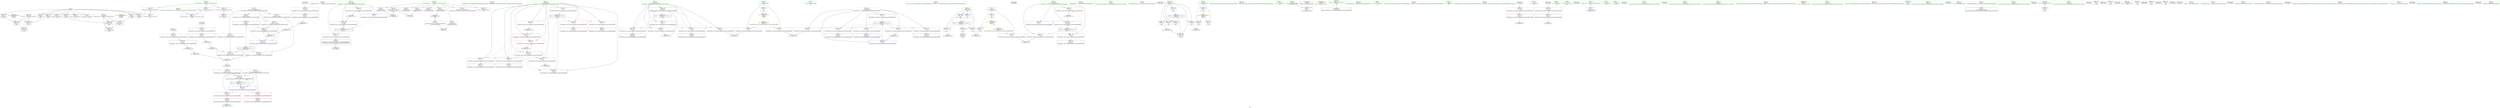 digraph "SVFG" {
	label="SVFG";

	Node0x55a235428330 [shape=record,color=grey,label="{NodeID: 0\nNullPtr}"];
	Node0x55a235428330 -> Node0x55a235444730[style=solid];
	Node0x55a235428330 -> Node0x55a235444830[style=solid];
	Node0x55a235428330 -> Node0x55a235444900[style=solid];
	Node0x55a235428330 -> Node0x55a2354449d0[style=solid];
	Node0x55a235428330 -> Node0x55a235444aa0[style=solid];
	Node0x55a235428330 -> Node0x55a235444b70[style=solid];
	Node0x55a235428330 -> Node0x55a235444c40[style=solid];
	Node0x55a235428330 -> Node0x55a235444d10[style=solid];
	Node0x55a235428330 -> Node0x55a235444de0[style=solid];
	Node0x55a235428330 -> Node0x55a23544adb0[style=solid];
	Node0x55a235443760 [shape=record,color=purple,label="{NodeID: 111\n134\<--101\narrayidx\<--masks\n_Z5solveNSt7__cxx1112basic_stringIcSt11char_traitsIcESaIcEEE\n}"];
	Node0x55a235443760 -> Node0x55a23544b120[style=solid];
	Node0x55a2354418e0 [shape=record,color=green,label="{NodeID: 28\n58\<--59\n__cxx_global_var_init.1\<--__cxx_global_var_init.1_field_insensitive\n}"];
	Node0x55a23544c800 [shape=record,color=black,label="{NodeID: 388\n333 = PHI(99, )\n}"];
	Node0x55a235455af0 [shape=record,color=grey,label="{NodeID: 305\n70 = cmp(64, 69, )\n}"];
	Node0x55a2354497a0 [shape=record,color=red,label="{NodeID: 139\n234\<--111\n\<--good\n_Z5solveNSt7__cxx1112basic_stringIcSt11char_traitsIcESaIcEEE\n}"];
	Node0x55a2354497a0 -> Node0x55a235445e50[style=solid];
	Node0x55a235444230 [shape=record,color=green,label="{NodeID: 56\n318\<--319\n_ZSt4endlIcSt11char_traitsIcEERSt13basic_ostreamIT_T0_ES6_\<--_ZSt4endlIcSt11char_traitsIcEERSt13basic_ostreamIT_T0_ES6__field_insensitive\n}"];
	Node0x55a23544af80 [shape=record,color=blue,label="{NodeID: 167\n103\<--9\nj\<--\n_Z5solveNSt7__cxx1112basic_stringIcSt11char_traitsIcESaIcEEE\n}"];
	Node0x55a23544af80 -> Node0x55a235460a10[style=dashed];
	Node0x55a235445a40 [shape=record,color=black,label="{NodeID: 84\n210\<--209\nidxprom30\<--\n_Z5solveNSt7__cxx1112basic_stringIcSt11char_traitsIcESaIcEEE\n}"];
	Node0x55a235434b00 [shape=record,color=green,label="{NodeID: 1\n7\<--1\n__dso_handle\<--dummyObj\nGlob }"];
	Node0x55a235443830 [shape=record,color=purple,label="{NodeID: 112\n159\<--101\narrayidx11\<--masks\n_Z5solveNSt7__cxx1112basic_stringIcSt11char_traitsIcESaIcEEE\n}"];
	Node0x55a235443830 -> Node0x55a235449e20[style=solid];
	Node0x55a235443830 -> Node0x55a23544b2c0[style=solid];
	Node0x55a2354419e0 [shape=record,color=green,label="{NodeID: 29\n66\<--67\n_ZNSt7__cxx1112basic_stringIcSt11char_traitsIcESaIcEEC1Ev\<--_ZNSt7__cxx1112basic_stringIcSt11char_traitsIcESaIcEEC1Ev_field_insensitive\n}"];
	Node0x55a23544c990 [shape=record,color=black,label="{NodeID: 389\n334 = PHI()\n}"];
	Node0x55a235455c70 [shape=record,color=grey,label="{NodeID: 306\n193 = cmp(191, 192, )\n}"];
	Node0x55a235449870 [shape=record,color=red,label="{NodeID: 140\n199\<--113\n\<--j26\n_Z5solveNSt7__cxx1112basic_stringIcSt11char_traitsIcESaIcEEE\n}"];
	Node0x55a235449870 -> Node0x55a235455670[style=solid];
	Node0x55a235444330 [shape=record,color=green,label="{NodeID: 57\n320\<--321\n_ZNSolsEPFRSoS_E\<--_ZNSolsEPFRSoS_E_field_insensitive\n}"];
	Node0x55a23544b050 [shape=record,color=blue,label="{NodeID: 168\n105\<--9\ni\<--\n_Z5solveNSt7__cxx1112basic_stringIcSt11char_traitsIcESaIcEEE\n}"];
	Node0x55a23544b050 -> Node0x55a235460f10[style=dashed];
	Node0x55a235445b10 [shape=record,color=black,label="{NodeID: 85\n214\<--213\nidxprom32\<--\n_Z5solveNSt7__cxx1112basic_stringIcSt11char_traitsIcESaIcEEE\n}"];
	Node0x55a235435bb0 [shape=record,color=green,label="{NodeID: 2\n9\<--1\n\<--dummyObj\nCan only get source location for instruction, argument, global var or function.}"];
	Node0x55a235443900 [shape=record,color=purple,label="{NodeID: 113\n177\<--101\narrayidx19\<--masks\n_Z5solveNSt7__cxx1112basic_stringIcSt11char_traitsIcESaIcEEE\n}"];
	Node0x55a235443900 -> Node0x55a23544b460[style=solid];
	Node0x55a235441ae0 [shape=record,color=green,label="{NodeID: 30\n73\<--74\n__cxx_global_array_dtor\<--__cxx_global_array_dtor_field_insensitive\n}"];
	Node0x55a23544ca60 [shape=record,color=black,label="{NodeID: 390\n335 = PHI()\n}"];
	Node0x55a235455df0 [shape=record,color=grey,label="{NodeID: 307\n301 = cmp(299, 300, )\n}"];
	Node0x55a235449940 [shape=record,color=red,label="{NodeID: 141\n209\<--113\n\<--j26\n_Z5solveNSt7__cxx1112basic_stringIcSt11char_traitsIcESaIcEEE\n}"];
	Node0x55a235449940 -> Node0x55a235445a40[style=solid];
	Node0x55a235444430 [shape=record,color=green,label="{NodeID: 58\n331\<--332\n_ZNSt7__cxx1112basic_stringIcSt11char_traitsIcESaIcEEC1ERKS4_\<--_ZNSt7__cxx1112basic_stringIcSt11char_traitsIcESaIcEEC1ERKS4__field_insensitive\n}"];
	Node0x55a2354663b0 [shape=record,color=yellow,style=double,label="{NodeID: 335\n32V_1 = ENCHI(MR_32V_0)\npts\{266 \}\nFun[main]}"];
	Node0x55a2354663b0 -> Node0x55a23544c160[style=dashed];
	Node0x55a2354663b0 -> Node0x55a23544c300[style=dashed];
	Node0x55a23544b120 [shape=record,color=blue,label="{NodeID: 169\n134\<--9\narrayidx\<--\n_Z5solveNSt7__cxx1112basic_stringIcSt11char_traitsIcESaIcEEE\n}"];
	Node0x55a23544b120 -> Node0x55a235449e20[style=dashed];
	Node0x55a23544b120 -> Node0x55a23544b2c0[style=dashed];
	Node0x55a23544b120 -> Node0x55a235461410[style=dashed];
	Node0x55a235445be0 [shape=record,color=black,label="{NodeID: 86\n217\<--216\nconv34\<--\n_Z5solveNSt7__cxx1112basic_stringIcSt11char_traitsIcESaIcEEE\n}"];
	Node0x55a235434900 [shape=record,color=green,label="{NodeID: 3\n18\<--1\n_ZSt3cin\<--dummyObj\nGlob }"];
	Node0x55a235451900 [shape=record,color=black,label="{NodeID: 280\n86 = PHI(84, 87, )\n}"];
	Node0x55a235451900 -> Node0x55a235443690[style=solid];
	Node0x55a2354439d0 [shape=record,color=purple,label="{NodeID: 114\n211\<--101\narrayidx31\<--masks\n_Z5solveNSt7__cxx1112basic_stringIcSt11char_traitsIcESaIcEEE\n}"];
	Node0x55a2354439d0 -> Node0x55a235449fc0[style=solid];
	Node0x55a235441be0 [shape=record,color=green,label="{NodeID: 31\n80\<--81\n.addr\<--.addr_field_insensitive\n__cxx_global_array_dtor\n}"];
	Node0x55a235441be0 -> Node0x55a23544aeb0[style=solid];
	Node0x55a23544cb30 [shape=record,color=black,label="{NodeID: 391\n100 = PHI(269, )\n0th arg _Z5solveNSt7__cxx1112basic_stringIcSt11char_traitsIcESaIcEEE }"];
	Node0x55a235455f70 [shape=record,color=grey,label="{NodeID: 308\n226 = cmp(225, 9, )\n}"];
	Node0x55a235455f70 -> Node0x55a235445d80[style=solid];
	Node0x55a235449a10 [shape=record,color=red,label="{NodeID: 142\n216\<--113\n\<--j26\n_Z5solveNSt7__cxx1112basic_stringIcSt11char_traitsIcESaIcEEE\n}"];
	Node0x55a235449a10 -> Node0x55a235445be0[style=solid];
	Node0x55a235444530 [shape=record,color=green,label="{NodeID: 59\n383\<--384\n__gxx_personality_v0\<--__gxx_personality_v0_field_insensitive\n}"];
	Node0x55a235466490 [shape=record,color=yellow,style=double,label="{NodeID: 336\n34V_1 = ENCHI(MR_34V_0)\npts\{268 \}\nFun[main]}"];
	Node0x55a235466490 -> Node0x55a23544c230[style=dashed];
	Node0x55a235466490 -> Node0x55a235446400[style=dashed];
	Node0x55a23544b1f0 [shape=record,color=blue,label="{NodeID: 170\n103\<--137\nj\<--inc\n_Z5solveNSt7__cxx1112basic_stringIcSt11char_traitsIcESaIcEEE\n}"];
	Node0x55a23544b1f0 -> Node0x55a235448aa0[style=dashed];
	Node0x55a23544b1f0 -> Node0x55a235448b70[style=dashed];
	Node0x55a23544b1f0 -> Node0x55a235448c40[style=dashed];
	Node0x55a23544b1f0 -> Node0x55a235448de0[style=dashed];
	Node0x55a23544b1f0 -> Node0x55a23544b390[style=dashed];
	Node0x55a23544b1f0 -> Node0x55a23544b530[style=dashed];
	Node0x55a235445cb0 [shape=record,color=black,label="{NodeID: 87\n222\<--221\nconv36\<--\n_Z5solveNSt7__cxx1112basic_stringIcSt11char_traitsIcESaIcEEE\n}"];
	Node0x55a235445cb0 -> Node0x55a235454ef0[style=solid];
	Node0x55a235434990 [shape=record,color=green,label="{NodeID: 4\n19\<--1\n_ZSt4cerr\<--dummyObj\nGlob }"];
	Node0x55a235451ea0 [shape=record,color=black,label="{NodeID: 281\n63 = PHI(61, 64, )\n}"];
	Node0x55a235451ea0 -> Node0x55a2354435c0[style=solid];
	Node0x55a235448420 [shape=record,color=red,label="{NodeID: 115\n119\<--8\n\<--L\n_Z5solveNSt7__cxx1112basic_stringIcSt11char_traitsIcESaIcEEE\n}"];
	Node0x55a235448420 -> Node0x55a235455370[style=solid];
	Node0x55a235441cb0 [shape=record,color=green,label="{NodeID: 32\n89\<--90\n_ZNSt7__cxx1112basic_stringIcSt11char_traitsIcESaIcEED1Ev\<--_ZNSt7__cxx1112basic_stringIcSt11char_traitsIcESaIcEED1Ev_field_insensitive\n}"];
	Node0x55a2354560f0 [shape=record,color=grey,label="{NodeID: 309\n92 = cmp(87, 91, )\n}"];
	Node0x55a235449ae0 [shape=record,color=red,label="{NodeID: 143\n230\<--113\n\<--j26\n_Z5solveNSt7__cxx1112basic_stringIcSt11char_traitsIcESaIcEEE\n}"];
	Node0x55a235449ae0 -> Node0x55a2354478d0[style=solid];
	Node0x55a235444630 [shape=record,color=green,label="{NodeID: 60\n33\<--390\n_GLOBAL__sub_I_vexorian_0_0.cpp\<--_GLOBAL__sub_I_vexorian_0_0.cpp_field_insensitive\n}"];
	Node0x55a235444630 -> Node0x55a23544acb0[style=solid];
	Node0x55a235466570 [shape=record,color=yellow,style=double,label="{NodeID: 337\n4V_1 = ENCHI(MR_4V_0)\npts\{10 \}\nFun[_Z5solveNSt7__cxx1112basic_stringIcSt11char_traitsIcESaIcEEE]}"];
	Node0x55a235466570 -> Node0x55a235448420[style=dashed];
	Node0x55a235466570 -> Node0x55a2354484f0[style=dashed];
	Node0x55a23544b2c0 [shape=record,color=blue,label="{NodeID: 171\n159\<--161\narrayidx11\<--or\n_Z5solveNSt7__cxx1112basic_stringIcSt11char_traitsIcESaIcEEE\n}"];
	Node0x55a23544b2c0 -> Node0x55a235449e20[style=dashed];
	Node0x55a23544b2c0 -> Node0x55a23544b2c0[style=dashed];
	Node0x55a23544b2c0 -> Node0x55a235461410[style=dashed];
	Node0x55a235445d80 [shape=record,color=black,label="{NodeID: 88\n227\<--226\nfrombool\<--cmp39\n_Z5solveNSt7__cxx1112basic_stringIcSt11char_traitsIcESaIcEEE\n}"];
	Node0x55a235445d80 -> Node0x55a23544ba10[style=solid];
	Node0x55a235434780 [shape=record,color=green,label="{NodeID: 5\n20\<--1\n.str\<--dummyObj\nGlob }"];
	Node0x55a235452440 [shape=record,color=black,label="{NodeID: 282\n206 = PHI(207, 204, )\n}"];
	Node0x55a2354484f0 [shape=record,color=red,label="{NodeID: 116\n200\<--8\n\<--L\n_Z5solveNSt7__cxx1112basic_stringIcSt11char_traitsIcESaIcEEE\n}"];
	Node0x55a2354484f0 -> Node0x55a235455670[style=solid];
	Node0x55a235441db0 [shape=record,color=green,label="{NodeID: 33\n97\<--98\n_Z5solveNSt7__cxx1112basic_stringIcSt11char_traitsIcESaIcEEE\<--_Z5solveNSt7__cxx1112basic_stringIcSt11char_traitsIcESaIcEEE_field_insensitive\n}"];
	Node0x55a235449bb0 [shape=record,color=red,label="{NodeID: 144\n127\<--124\n\<--call\n_Z5solveNSt7__cxx1112basic_stringIcSt11char_traitsIcESaIcEEE\n}"];
	Node0x55a235449bb0 -> Node0x55a235445150[style=solid];
	Node0x55a235444730 [shape=record,color=black,label="{NodeID: 61\n2\<--3\ndummyVal\<--dummyVal\n}"];
	Node0x55a235466680 [shape=record,color=yellow,style=double,label="{NodeID: 338\n6V_1 = ENCHI(MR_6V_0)\npts\{12 \}\nFun[_Z5solveNSt7__cxx1112basic_stringIcSt11char_traitsIcESaIcEEE]}"];
	Node0x55a235466680 -> Node0x55a2354485c0[style=dashed];
	Node0x55a23544b390 [shape=record,color=blue,label="{NodeID: 172\n103\<--164\nj\<--inc12\n_Z5solveNSt7__cxx1112basic_stringIcSt11char_traitsIcESaIcEEE\n}"];
	Node0x55a23544b390 -> Node0x55a235448aa0[style=dashed];
	Node0x55a23544b390 -> Node0x55a235448b70[style=dashed];
	Node0x55a23544b390 -> Node0x55a235448c40[style=dashed];
	Node0x55a23544b390 -> Node0x55a235448de0[style=dashed];
	Node0x55a23544b390 -> Node0x55a23544b390[style=dashed];
	Node0x55a23544b390 -> Node0x55a23544b530[style=dashed];
	Node0x55a235445e50 [shape=record,color=black,label="{NodeID: 89\n235\<--234\ntobool43\<--\n_Z5solveNSt7__cxx1112basic_stringIcSt11char_traitsIcESaIcEEE\n}"];
	Node0x55a235434810 [shape=record,color=green,label="{NodeID: 6\n22\<--1\n.str.2\<--dummyObj\nGlob }"];
	Node0x55a235472440 [shape=record,color=black,label="{NodeID: 366\n79 = PHI()\n0th arg __cxx_global_array_dtor }"];
	Node0x55a235472440 -> Node0x55a23544aeb0[style=solid];
	Node0x55a2354529e0 [shape=record,color=grey,label="{NodeID: 283\n174 = Binary(138, 173, )\n}"];
	Node0x55a2354529e0 -> Node0x55a23544b460[style=solid];
	Node0x55a2354485c0 [shape=record,color=red,label="{NodeID: 117\n192\<--11\n\<--D\n_Z5solveNSt7__cxx1112basic_stringIcSt11char_traitsIcESaIcEEE\n}"];
	Node0x55a2354485c0 -> Node0x55a235455c70[style=solid];
	Node0x55a235441eb0 [shape=record,color=green,label="{NodeID: 34\n101\<--102\nmasks\<--masks_field_insensitive\n_Z5solveNSt7__cxx1112basic_stringIcSt11char_traitsIcESaIcEEE\n}"];
	Node0x55a235441eb0 -> Node0x55a235443760[style=solid];
	Node0x55a235441eb0 -> Node0x55a235443830[style=solid];
	Node0x55a235441eb0 -> Node0x55a235443900[style=solid];
	Node0x55a235441eb0 -> Node0x55a2354439d0[style=solid];
	Node0x55a235449c80 [shape=record,color=red,label="{NodeID: 145\n144\<--143\n\<--call4\n_Z5solveNSt7__cxx1112basic_stringIcSt11char_traitsIcESaIcEEE\n}"];
	Node0x55a235449c80 -> Node0x55a2354453c0[style=solid];
	Node0x55a235444830 [shape=record,color=black,label="{NodeID: 62\n343\<--3\n\<--dummyVal\nmain\n}"];
	Node0x55a23544b460 [shape=record,color=blue,label="{NodeID: 173\n177\<--174\narrayidx19\<--shl17\n_Z5solveNSt7__cxx1112basic_stringIcSt11char_traitsIcESaIcEEE\n}"];
	Node0x55a23544b460 -> Node0x55a235461410[style=dashed];
	Node0x55a235445f20 [shape=record,color=black,label="{NodeID: 90\n99\<--246\n_Z5solveNSt7__cxx1112basic_stringIcSt11char_traitsIcESaIcEEE_ret\<--\n_Z5solveNSt7__cxx1112basic_stringIcSt11char_traitsIcESaIcEEE\n|{<s0>28}}"];
	Node0x55a235445f20:s0 -> Node0x55a23544c800[style=solid,color=blue];
	Node0x55a235434ff0 [shape=record,color=green,label="{NodeID: 7\n24\<--1\n.str.3\<--dummyObj\nGlob }"];
	Node0x55a2354744a0 [shape=record,color=black,label="{NodeID: 367\n124 = PHI()\n}"];
	Node0x55a2354744a0 -> Node0x55a235449bb0[style=solid];
	Node0x55a235452b60 [shape=record,color=grey,label="{NodeID: 284\n173 = Binary(172, 155, )\n}"];
	Node0x55a235452b60 -> Node0x55a2354529e0[style=solid];
	Node0x55a235448690 [shape=record,color=red,label="{NodeID: 118\n283\<--11\n\<--D\nmain\n}"];
	Node0x55a235448690 -> Node0x55a2354554f0[style=solid];
	Node0x55a235441f80 [shape=record,color=green,label="{NodeID: 35\n103\<--104\nj\<--j_field_insensitive\n_Z5solveNSt7__cxx1112basic_stringIcSt11char_traitsIcESaIcEEE\n}"];
	Node0x55a235441f80 -> Node0x55a235448900[style=solid];
	Node0x55a235441f80 -> Node0x55a2354489d0[style=solid];
	Node0x55a235441f80 -> Node0x55a235448aa0[style=solid];
	Node0x55a235441f80 -> Node0x55a235448b70[style=solid];
	Node0x55a235441f80 -> Node0x55a235448c40[style=solid];
	Node0x55a235441f80 -> Node0x55a235448d10[style=solid];
	Node0x55a235441f80 -> Node0x55a235448de0[style=solid];
	Node0x55a235441f80 -> Node0x55a23544af80[style=solid];
	Node0x55a235441f80 -> Node0x55a23544b1f0[style=solid];
	Node0x55a235441f80 -> Node0x55a23544b390[style=solid];
	Node0x55a235441f80 -> Node0x55a23544b530[style=solid];
	Node0x55a23545fb10 [shape=record,color=black,label="{NodeID: 312\nMR_30V_3 = PHI(MR_30V_4, MR_30V_2, )\npts\{262 \}\n}"];
	Node0x55a23545fb10 -> Node0x55a23544a3d0[style=dashed];
	Node0x55a23545fb10 -> Node0x55a23544a4a0[style=dashed];
	Node0x55a23545fb10 -> Node0x55a23544a570[style=dashed];
	Node0x55a23545fb10 -> Node0x55a23544a640[style=dashed];
	Node0x55a23545fb10 -> Node0x55a23544c090[style=dashed];
	Node0x55a235449d50 [shape=record,color=red,label="{NodeID: 146\n152\<--151\n\<--call8\n_Z5solveNSt7__cxx1112basic_stringIcSt11char_traitsIcESaIcEEE\n}"];
	Node0x55a235449d50 -> Node0x55a235445560[style=solid];
	Node0x55a235444900 [shape=record,color=black,label="{NodeID: 63\n344\<--3\n\<--dummyVal\nmain\n}"];
	Node0x55a235444900 -> Node0x55a23544c160[style=solid];
	Node0x55a23544b530 [shape=record,color=blue,label="{NodeID: 174\n103\<--181\nj\<--inc20\n_Z5solveNSt7__cxx1112basic_stringIcSt11char_traitsIcESaIcEEE\n}"];
	Node0x55a23544b530 -> Node0x55a235460a10[style=dashed];
	Node0x55a235445ff0 [shape=record,color=black,label="{NodeID: 91\n287\<--286\nidxprom\<--\nmain\n}"];
	Node0x55a235435080 [shape=record,color=green,label="{NodeID: 8\n26\<--1\n_ZSt4cout\<--dummyObj\nGlob }"];
	Node0x55a235474600 [shape=record,color=black,label="{NodeID: 368\n323 = PHI()\n}"];
	Node0x55a235452ce0 [shape=record,color=grey,label="{NodeID: 285\n340 = Binary(339, 138, )\n}"];
	Node0x55a235452ce0 -> Node0x55a23544c090[style=solid];
	Node0x55a235448760 [shape=record,color=red,label="{NodeID: 119\n300\<--13\n\<--N\nmain\n}"];
	Node0x55a235448760 -> Node0x55a235455df0[style=solid];
	Node0x55a235442050 [shape=record,color=green,label="{NodeID: 36\n105\<--106\ni\<--i_field_insensitive\n_Z5solveNSt7__cxx1112basic_stringIcSt11char_traitsIcESaIcEEE\n}"];
	Node0x55a235442050 -> Node0x55a235448eb0[style=solid];
	Node0x55a235442050 -> Node0x55a235448f80[style=solid];
	Node0x55a235442050 -> Node0x55a235449050[style=solid];
	Node0x55a235442050 -> Node0x55a235449120[style=solid];
	Node0x55a235442050 -> Node0x55a2354491f0[style=solid];
	Node0x55a235442050 -> Node0x55a23544b050[style=solid];
	Node0x55a235442050 -> Node0x55a23544b600[style=solid];
	Node0x55a235449e20 [shape=record,color=red,label="{NodeID: 147\n160\<--159\n\<--arrayidx11\n_Z5solveNSt7__cxx1112basic_stringIcSt11char_traitsIcESaIcEEE\n}"];
	Node0x55a235449e20 -> Node0x55a235447d50[style=solid];
	Node0x55a2354449d0 [shape=record,color=black,label="{NodeID: 64\n346\<--3\n\<--dummyVal\nmain\n}"];
	Node0x55a2354449d0 -> Node0x55a23544c230[style=solid];
	Node0x55a23544b600 [shape=record,color=blue,label="{NodeID: 175\n105\<--185\ni\<--inc21\n_Z5solveNSt7__cxx1112basic_stringIcSt11char_traitsIcESaIcEEE\n}"];
	Node0x55a23544b600 -> Node0x55a235460f10[style=dashed];
	Node0x55a2354460c0 [shape=record,color=purple,label="{NodeID: 92\n42\<--4\n\<--_ZStL8__ioinit\n__cxx_global_var_init\n}"];
	Node0x55a235435110 [shape=record,color=green,label="{NodeID: 9\n27\<--1\n.str.4\<--dummyObj\nGlob }"];
	Node0x55a2354746d0 [shape=record,color=black,label="{NodeID: 369\n170 = PHI()\n}"];
	Node0x55a2354746d0 -> Node0x55a235449ef0[style=solid];
	Node0x55a235447450 [shape=record,color=grey,label="{NodeID: 286\n137 = Binary(136, 138, )\n}"];
	Node0x55a235447450 -> Node0x55a23544b1f0[style=solid];
	Node0x55a235448830 [shape=record,color=red,label="{NodeID: 120\n313\<--13\n\<--N\nmain\n}"];
	Node0x55a235442120 [shape=record,color=green,label="{NodeID: 37\n107\<--108\nc\<--c_field_insensitive\n_Z5solveNSt7__cxx1112basic_stringIcSt11char_traitsIcESaIcEEE\n}"];
	Node0x55a235442120 -> Node0x55a2354492c0[style=solid];
	Node0x55a235442120 -> Node0x55a235449390[style=solid];
	Node0x55a235442120 -> Node0x55a23544b6d0[style=solid];
	Node0x55a235442120 -> Node0x55a23544bbb0[style=solid];
	Node0x55a235449ef0 [shape=record,color=red,label="{NodeID: 148\n171\<--170\n\<--call14\n_Z5solveNSt7__cxx1112basic_stringIcSt11char_traitsIcESaIcEEE\n}"];
	Node0x55a235449ef0 -> Node0x55a2354457d0[style=solid];
	Node0x55a235444aa0 [shape=record,color=black,label="{NodeID: 65\n349\<--3\n\<--dummyVal\nmain\n}"];
	Node0x55a23544b6d0 [shape=record,color=blue,label="{NodeID: 176\n107\<--9\nc\<--\n_Z5solveNSt7__cxx1112basic_stringIcSt11char_traitsIcESaIcEEE\n}"];
	Node0x55a23544b6d0 -> Node0x55a235463710[style=dashed];
	Node0x55a235446190 [shape=record,color=purple,label="{NodeID: 93\n61\<--15\n\<--_Z5wordsB5cxx11\n__cxx_global_var_init.1\n}"];
	Node0x55a235446190 -> Node0x55a235451ea0[style=solid];
	Node0x55a235434c00 [shape=record,color=green,label="{NodeID: 10\n29\<--1\n.str.5\<--dummyObj\nGlob }"];
	Node0x55a235474800 [shape=record,color=black,label="{NodeID: 370\n43 = PHI()\n}"];
	Node0x55a2354475d0 [shape=record,color=grey,label="{NodeID: 287\n156 = Binary(138, 154, )\n}"];
	Node0x55a2354475d0 -> Node0x55a235447d50[style=solid];
	Node0x55a235448900 [shape=record,color=red,label="{NodeID: 121\n122\<--103\n\<--j\n_Z5solveNSt7__cxx1112basic_stringIcSt11char_traitsIcESaIcEEE\n}"];
	Node0x55a235448900 -> Node0x55a235445080[style=solid];
	Node0x55a2354421f0 [shape=record,color=green,label="{NodeID: 38\n109\<--110\ni22\<--i22_field_insensitive\n_Z5solveNSt7__cxx1112basic_stringIcSt11char_traitsIcESaIcEEE\n}"];
	Node0x55a2354421f0 -> Node0x55a235449460[style=solid];
	Node0x55a2354421f0 -> Node0x55a235449530[style=solid];
	Node0x55a2354421f0 -> Node0x55a235449600[style=solid];
	Node0x55a2354421f0 -> Node0x55a23544b7a0[style=solid];
	Node0x55a2354421f0 -> Node0x55a23544bc80[style=solid];
	Node0x55a235460a10 [shape=record,color=black,label="{NodeID: 315\nMR_8V_3 = PHI(MR_8V_8, MR_8V_2, )\npts\{104 \}\n}"];
	Node0x55a235460a10 -> Node0x55a235448900[style=dashed];
	Node0x55a235460a10 -> Node0x55a2354489d0[style=dashed];
	Node0x55a235460a10 -> Node0x55a235448d10[style=dashed];
	Node0x55a235460a10 -> Node0x55a235448de0[style=dashed];
	Node0x55a235460a10 -> Node0x55a23544b1f0[style=dashed];
	Node0x55a235460a10 -> Node0x55a23544b530[style=dashed];
	Node0x55a235449fc0 [shape=record,color=red,label="{NodeID: 149\n212\<--211\n\<--arrayidx31\n_Z5solveNSt7__cxx1112basic_stringIcSt11char_traitsIcESaIcEEE\n}"];
	Node0x55a235449fc0 -> Node0x55a2354551f0[style=solid];
	Node0x55a235444b70 [shape=record,color=black,label="{NodeID: 66\n350\<--3\n\<--dummyVal\nmain\n}"];
	Node0x55a235444b70 -> Node0x55a23544c300[style=solid];
	Node0x55a23544b7a0 [shape=record,color=blue,label="{NodeID: 177\n109\<--9\ni22\<--\n_Z5solveNSt7__cxx1112basic_stringIcSt11char_traitsIcESaIcEEE\n}"];
	Node0x55a23544b7a0 -> Node0x55a235463c10[style=dashed];
	Node0x55a235446260 [shape=record,color=purple,label="{NodeID: 94\n68\<--15\n\<--_Z5wordsB5cxx11\n__cxx_global_var_init.1\n}"];
	Node0x55a235434cd0 [shape=record,color=green,label="{NodeID: 11\n32\<--1\n\<--dummyObj\nCan only get source location for instruction, argument, global var or function.}"];
	Node0x55a2354748d0 [shape=record,color=black,label="{NodeID: 371\n72 = PHI()\n}"];
	Node0x55a235447750 [shape=record,color=grey,label="{NodeID: 288\n154 = Binary(153, 155, )\n}"];
	Node0x55a235447750 -> Node0x55a2354475d0[style=solid];
	Node0x55a2354489d0 [shape=record,color=red,label="{NodeID: 122\n136\<--103\n\<--j\n_Z5solveNSt7__cxx1112basic_stringIcSt11char_traitsIcESaIcEEE\n}"];
	Node0x55a2354489d0 -> Node0x55a235447450[style=solid];
	Node0x55a2354422c0 [shape=record,color=green,label="{NodeID: 39\n111\<--112\ngood\<--good_field_insensitive\n_Z5solveNSt7__cxx1112basic_stringIcSt11char_traitsIcESaIcEEE\n}"];
	Node0x55a2354422c0 -> Node0x55a2354496d0[style=solid];
	Node0x55a2354422c0 -> Node0x55a2354497a0[style=solid];
	Node0x55a2354422c0 -> Node0x55a23544b870[style=solid];
	Node0x55a2354422c0 -> Node0x55a23544ba10[style=solid];
	Node0x55a235460f10 [shape=record,color=black,label="{NodeID: 316\nMR_10V_3 = PHI(MR_10V_4, MR_10V_2, )\npts\{106 \}\n}"];
	Node0x55a235460f10 -> Node0x55a235448eb0[style=dashed];
	Node0x55a235460f10 -> Node0x55a235448f80[style=dashed];
	Node0x55a235460f10 -> Node0x55a235449050[style=dashed];
	Node0x55a235460f10 -> Node0x55a235449120[style=dashed];
	Node0x55a235460f10 -> Node0x55a2354491f0[style=dashed];
	Node0x55a235460f10 -> Node0x55a23544b600[style=dashed];
	Node0x55a23544a090 [shape=record,color=red,label="{NodeID: 150\n221\<--218\n\<--call35\n_Z5solveNSt7__cxx1112basic_stringIcSt11char_traitsIcESaIcEEE\n}"];
	Node0x55a23544a090 -> Node0x55a235445cb0[style=solid];
	Node0x55a235444c40 [shape=record,color=black,label="{NodeID: 67\n352\<--3\n\<--dummyVal\nmain\n}"];
	Node0x55a235444c40 -> Node0x55a235446400[style=solid];
	Node0x55a23544b870 [shape=record,color=blue,label="{NodeID: 178\n111\<--196\ngood\<--\n_Z5solveNSt7__cxx1112basic_stringIcSt11char_traitsIcESaIcEEE\n}"];
	Node0x55a23544b870 -> Node0x55a2354496d0[style=dashed];
	Node0x55a23544b870 -> Node0x55a2354497a0[style=dashed];
	Node0x55a23544b870 -> Node0x55a23544ba10[style=dashed];
	Node0x55a23544b870 -> Node0x55a235464110[style=dashed];
	Node0x55a235446330 [shape=record,color=purple,label="{NodeID: 95\n69\<--15\n\<--_Z5wordsB5cxx11\n__cxx_global_var_init.1\n}"];
	Node0x55a235446330 -> Node0x55a235455af0[style=solid];
	Node0x55a235434da0 [shape=record,color=green,label="{NodeID: 12\n130\<--1\n\<--dummyObj\nCan only get source location for instruction, argument, global var or function.}"];
	Node0x55a2354749a0 [shape=record,color=black,label="{NodeID: 372\n218 = PHI()\n}"];
	Node0x55a2354749a0 -> Node0x55a23544a090[style=solid];
	Node0x55a2354478d0 [shape=record,color=grey,label="{NodeID: 289\n231 = Binary(230, 138, )\n}"];
	Node0x55a2354478d0 -> Node0x55a23544bae0[style=solid];
	Node0x55a235448aa0 [shape=record,color=red,label="{NodeID: 123\n141\<--103\n\<--j\n_Z5solveNSt7__cxx1112basic_stringIcSt11char_traitsIcESaIcEEE\n}"];
	Node0x55a235448aa0 -> Node0x55a2354452f0[style=solid];
	Node0x55a235442390 [shape=record,color=green,label="{NodeID: 40\n113\<--114\nj26\<--j26_field_insensitive\n_Z5solveNSt7__cxx1112basic_stringIcSt11char_traitsIcESaIcEEE\n}"];
	Node0x55a235442390 -> Node0x55a235449870[style=solid];
	Node0x55a235442390 -> Node0x55a235449940[style=solid];
	Node0x55a235442390 -> Node0x55a235449a10[style=solid];
	Node0x55a235442390 -> Node0x55a235449ae0[style=solid];
	Node0x55a235442390 -> Node0x55a23544b940[style=solid];
	Node0x55a235442390 -> Node0x55a23544bae0[style=solid];
	Node0x55a235461410 [shape=record,color=black,label="{NodeID: 317\nMR_20V_2 = PHI(MR_20V_6, MR_20V_1, )\npts\{1020000 \}\n}"];
	Node0x55a235461410 -> Node0x55a235449fc0[style=dashed];
	Node0x55a235461410 -> Node0x55a23544b120[style=dashed];
	Node0x55a235461410 -> Node0x55a23544b460[style=dashed];
	Node0x55a23544a160 [shape=record,color=red,label="{NodeID: 151\n282\<--259\n\<--i\nmain\n}"];
	Node0x55a23544a160 -> Node0x55a2354554f0[style=solid];
	Node0x55a235444d10 [shape=record,color=black,label="{NodeID: 68\n361\<--3\nlpad.val\<--dummyVal\nmain\n}"];
	Node0x55a23544b940 [shape=record,color=blue,label="{NodeID: 179\n113\<--9\nj26\<--\n_Z5solveNSt7__cxx1112basic_stringIcSt11char_traitsIcESaIcEEE\n}"];
	Node0x55a23544b940 -> Node0x55a235449870[style=dashed];
	Node0x55a23544b940 -> Node0x55a235449940[style=dashed];
	Node0x55a23544b940 -> Node0x55a235449a10[style=dashed];
	Node0x55a23544b940 -> Node0x55a235449ae0[style=dashed];
	Node0x55a23544b940 -> Node0x55a23544bae0[style=dashed];
	Node0x55a23544b940 -> Node0x55a235464610[style=dashed];
	Node0x55a235442aa0 [shape=record,color=purple,label="{NodeID: 96\n83\<--15\n\<--_Z5wordsB5cxx11\n__cxx_global_array_dtor\n}"];
	Node0x55a235435cf0 [shape=record,color=green,label="{NodeID: 13\n138\<--1\n\<--dummyObj\nCan only get source location for instruction, argument, global var or function.}"];
	Node0x55a235474b00 [shape=record,color=black,label="{NodeID: 373\n143 = PHI()\n}"];
	Node0x55a235474b00 -> Node0x55a235449c80[style=solid];
	Node0x55a235447a50 [shape=record,color=grey,label="{NodeID: 290\n294 = Binary(293, 138, )\n}"];
	Node0x55a235447a50 -> Node0x55a23544bef0[style=solid];
	Node0x55a235448b70 [shape=record,color=red,label="{NodeID: 124\n149\<--103\n\<--j\n_Z5solveNSt7__cxx1112basic_stringIcSt11char_traitsIcESaIcEEE\n}"];
	Node0x55a235448b70 -> Node0x55a235445490[style=solid];
	Node0x55a235442460 [shape=record,color=green,label="{NodeID: 41\n125\<--126\n_ZNKSt7__cxx1112basic_stringIcSt11char_traitsIcESaIcEEixEm\<--_ZNKSt7__cxx1112basic_stringIcSt11char_traitsIcESaIcEEixEm_field_insensitive\n}"];
	Node0x55a23544a230 [shape=record,color=red,label="{NodeID: 152\n286\<--259\n\<--i\nmain\n}"];
	Node0x55a23544a230 -> Node0x55a235445ff0[style=solid];
	Node0x55a235444de0 [shape=record,color=black,label="{NodeID: 69\n362\<--3\nlpad.val32\<--dummyVal\nmain\n}"];
	Node0x55a235466d80 [shape=record,color=yellow,style=double,label="{NodeID: 346\nRETMU(2V_2)\npts\{81 \}\nFun[__cxx_global_array_dtor]}"];
	Node0x55a23544ba10 [shape=record,color=blue,label="{NodeID: 180\n111\<--227\ngood\<--frombool\n_Z5solveNSt7__cxx1112basic_stringIcSt11char_traitsIcESaIcEEE\n}"];
	Node0x55a23544ba10 -> Node0x55a2354496d0[style=dashed];
	Node0x55a23544ba10 -> Node0x55a2354497a0[style=dashed];
	Node0x55a23544ba10 -> Node0x55a23544ba10[style=dashed];
	Node0x55a23544ba10 -> Node0x55a235464110[style=dashed];
	Node0x55a235442b70 [shape=record,color=purple,label="{NodeID: 97\n84\<--15\n\<--_Z5wordsB5cxx11\n__cxx_global_array_dtor\n}"];
	Node0x55a235442b70 -> Node0x55a235451900[style=solid];
	Node0x55a235435dc0 [shape=record,color=green,label="{NodeID: 14\n147\<--1\n\<--dummyObj\nCan only get source location for instruction, argument, global var or function.}"];
	Node0x55a235474c00 [shape=record,color=black,label="{NodeID: 374\n151 = PHI()\n}"];
	Node0x55a235474c00 -> Node0x55a235449d50[style=solid];
	Node0x55a235447bd0 [shape=record,color=grey,label="{NodeID: 291\n164 = Binary(163, 138, )\n}"];
	Node0x55a235447bd0 -> Node0x55a23544b390[style=solid];
	Node0x55a235448c40 [shape=record,color=red,label="{NodeID: 125\n163\<--103\n\<--j\n_Z5solveNSt7__cxx1112basic_stringIcSt11char_traitsIcESaIcEEE\n}"];
	Node0x55a235448c40 -> Node0x55a235447bd0[style=solid];
	Node0x55a235442560 [shape=record,color=green,label="{NodeID: 42\n219\<--220\n_ZNSt7__cxx1112basic_stringIcSt11char_traitsIcESaIcEEixEm\<--_ZNSt7__cxx1112basic_stringIcSt11char_traitsIcESaIcEEixEm_field_insensitive\n}"];
	Node0x55a23544a300 [shape=record,color=red,label="{NodeID: 153\n293\<--259\n\<--i\nmain\n}"];
	Node0x55a23544a300 -> Node0x55a235447a50[style=solid];
	Node0x55a235444eb0 [shape=record,color=black,label="{NodeID: 70\n256\<--9\nmain_ret\<--\nmain\n}"];
	Node0x55a23544bae0 [shape=record,color=blue,label="{NodeID: 181\n113\<--231\nj26\<--inc41\n_Z5solveNSt7__cxx1112basic_stringIcSt11char_traitsIcESaIcEEE\n}"];
	Node0x55a23544bae0 -> Node0x55a235449870[style=dashed];
	Node0x55a23544bae0 -> Node0x55a235449940[style=dashed];
	Node0x55a23544bae0 -> Node0x55a235449a10[style=dashed];
	Node0x55a23544bae0 -> Node0x55a235449ae0[style=dashed];
	Node0x55a23544bae0 -> Node0x55a23544bae0[style=dashed];
	Node0x55a23544bae0 -> Node0x55a235464610[style=dashed];
	Node0x55a235442c40 [shape=record,color=purple,label="{NodeID: 98\n91\<--15\n\<--_Z5wordsB5cxx11\n__cxx_global_array_dtor\n}"];
	Node0x55a235442c40 -> Node0x55a2354560f0[style=solid];
	Node0x55a235435e90 [shape=record,color=green,label="{NodeID: 15\n155\<--1\n\<--dummyObj\nCan only get source location for instruction, argument, global var or function.}"];
	Node0x55a235474d00 [shape=record,color=black,label="{NodeID: 375\n275 = PHI()\n}"];
	Node0x55a235447d50 [shape=record,color=grey,label="{NodeID: 292\n161 = Binary(160, 156, )\n}"];
	Node0x55a235447d50 -> Node0x55a23544b2c0[style=solid];
	Node0x55a235448d10 [shape=record,color=red,label="{NodeID: 126\n168\<--103\n\<--j\n_Z5solveNSt7__cxx1112basic_stringIcSt11char_traitsIcESaIcEEE\n}"];
	Node0x55a235448d10 -> Node0x55a235445700[style=solid];
	Node0x55a235442660 [shape=record,color=green,label="{NodeID: 43\n254\<--255\nmain\<--main_field_insensitive\n}"];
	Node0x55a23544a3d0 [shape=record,color=red,label="{NodeID: 154\n299\<--261\n\<--i4\nmain\n}"];
	Node0x55a23544a3d0 -> Node0x55a235455df0[style=solid];
	Node0x55a235444f80 [shape=record,color=black,label="{NodeID: 71\n44\<--45\n\<--_ZNSt8ios_base4InitD1Ev\nCan only get source location for instruction, argument, global var or function.}"];
	Node0x55a23544bbb0 [shape=record,color=blue,label="{NodeID: 182\n107\<--238\nc\<--inc45\n_Z5solveNSt7__cxx1112basic_stringIcSt11char_traitsIcESaIcEEE\n}"];
	Node0x55a23544bbb0 -> Node0x55a235463710[style=dashed];
	Node0x55a235442d10 [shape=record,color=purple,label="{NodeID: 99\n215\<--15\narrayidx33\<--_Z5wordsB5cxx11\n_Z5solveNSt7__cxx1112basic_stringIcSt11char_traitsIcESaIcEEE\n}"];
	Node0x55a235435f60 [shape=record,color=green,label="{NodeID: 16\n196\<--1\n\<--dummyObj\nCan only get source location for instruction, argument, global var or function.}"];
	Node0x55a235474e00 [shape=record,color=black,label="{NodeID: 376\n278 = PHI()\n}"];
	Node0x55a235447ed0 [shape=record,color=grey,label="{NodeID: 293\n243 = Binary(242, 138, )\n}"];
	Node0x55a235447ed0 -> Node0x55a23544bc80[style=solid];
	Node0x55a235448de0 [shape=record,color=red,label="{NodeID: 127\n180\<--103\n\<--j\n_Z5solveNSt7__cxx1112basic_stringIcSt11char_traitsIcESaIcEEE\n}"];
	Node0x55a235448de0 -> Node0x55a235448350[style=solid];
	Node0x55a235442760 [shape=record,color=green,label="{NodeID: 44\n257\<--258\nretval\<--retval_field_insensitive\nmain\n}"];
	Node0x55a235442760 -> Node0x55a23544bd50[style=solid];
	Node0x55a23544a4a0 [shape=record,color=red,label="{NodeID: 155\n307\<--261\n\<--i4\nmain\n}"];
	Node0x55a235445080 [shape=record,color=black,label="{NodeID: 72\n123\<--122\nconv\<--\n_Z5solveNSt7__cxx1112basic_stringIcSt11char_traitsIcESaIcEEE\n}"];
	Node0x55a23544bc80 [shape=record,color=blue,label="{NodeID: 183\n109\<--243\ni22\<--inc48\n_Z5solveNSt7__cxx1112basic_stringIcSt11char_traitsIcESaIcEEE\n}"];
	Node0x55a23544bc80 -> Node0x55a235463c10[style=dashed];
	Node0x55a235442de0 [shape=record,color=purple,label="{NodeID: 100\n288\<--15\narrayidx\<--_Z5wordsB5cxx11\nmain\n}"];
	Node0x55a235440f50 [shape=record,color=green,label="{NodeID: 17\n207\<--1\n\<--dummyObj\nCan only get source location for instruction, argument, global var or function.}"];
	Node0x55a235474f00 [shape=record,color=black,label="{NodeID: 377\n279 = PHI()\n}"];
	Node0x55a235448050 [shape=record,color=grey,label="{NodeID: 294\n238 = Binary(237, 138, )\n}"];
	Node0x55a235448050 -> Node0x55a23544bbb0[style=solid];
	Node0x55a235448eb0 [shape=record,color=red,label="{NodeID: 128\n118\<--105\n\<--i\n_Z5solveNSt7__cxx1112basic_stringIcSt11char_traitsIcESaIcEEE\n}"];
	Node0x55a235448eb0 -> Node0x55a235455370[style=solid];
	Node0x55a235442830 [shape=record,color=green,label="{NodeID: 45\n259\<--260\ni\<--i_field_insensitive\nmain\n}"];
	Node0x55a235442830 -> Node0x55a23544a160[style=solid];
	Node0x55a235442830 -> Node0x55a23544a230[style=solid];
	Node0x55a235442830 -> Node0x55a23544a300[style=solid];
	Node0x55a235442830 -> Node0x55a23544be20[style=solid];
	Node0x55a235442830 -> Node0x55a23544bef0[style=solid];
	Node0x55a235462d10 [shape=record,color=black,label="{NodeID: 322\nMR_28V_3 = PHI(MR_28V_4, MR_28V_2, )\npts\{260 \}\n}"];
	Node0x55a235462d10 -> Node0x55a23544a160[style=dashed];
	Node0x55a235462d10 -> Node0x55a23544a230[style=dashed];
	Node0x55a235462d10 -> Node0x55a23544a300[style=dashed];
	Node0x55a235462d10 -> Node0x55a23544bef0[style=dashed];
	Node0x55a23544a570 [shape=record,color=red,label="{NodeID: 156\n326\<--261\n\<--i4\nmain\n}"];
	Node0x55a235445150 [shape=record,color=black,label="{NodeID: 73\n128\<--127\nconv1\<--\n_Z5solveNSt7__cxx1112basic_stringIcSt11char_traitsIcESaIcEEE\n}"];
	Node0x55a235445150 -> Node0x55a2354557f0[style=solid];
	Node0x55a23544bd50 [shape=record,color=blue,label="{NodeID: 184\n257\<--9\nretval\<--\nmain\n}"];
	Node0x55a235442eb0 [shape=record,color=purple,label="{NodeID: 101\n303\<--20\n\<--.str\nmain\n}"];
	Node0x55a235440fe0 [shape=record,color=green,label="{NodeID: 18\n4\<--6\n_ZStL8__ioinit\<--_ZStL8__ioinit_field_insensitive\nGlob }"];
	Node0x55a235440fe0 -> Node0x55a2354460c0[style=solid];
	Node0x55a235474fd0 [shape=record,color=black,label="{NodeID: 378\n289 = PHI()\n}"];
	Node0x55a2354481d0 [shape=record,color=grey,label="{NodeID: 295\n185 = Binary(184, 138, )\n}"];
	Node0x55a2354481d0 -> Node0x55a23544b600[style=solid];
	Node0x55a235448f80 [shape=record,color=red,label="{NodeID: 129\n132\<--105\n\<--i\n_Z5solveNSt7__cxx1112basic_stringIcSt11char_traitsIcESaIcEEE\n}"];
	Node0x55a235448f80 -> Node0x55a235445220[style=solid];
	Node0x55a235442900 [shape=record,color=green,label="{NodeID: 46\n261\<--262\ni4\<--i4_field_insensitive\nmain\n}"];
	Node0x55a235442900 -> Node0x55a23544a3d0[style=solid];
	Node0x55a235442900 -> Node0x55a23544a4a0[style=solid];
	Node0x55a235442900 -> Node0x55a23544a570[style=solid];
	Node0x55a235442900 -> Node0x55a23544a640[style=solid];
	Node0x55a235442900 -> Node0x55a23544bfc0[style=solid];
	Node0x55a235442900 -> Node0x55a23544c090[style=solid];
	Node0x55a23544a640 [shape=record,color=red,label="{NodeID: 157\n339\<--261\n\<--i4\nmain\n}"];
	Node0x55a23544a640 -> Node0x55a235452ce0[style=solid];
	Node0x55a235445220 [shape=record,color=black,label="{NodeID: 74\n133\<--132\nidxprom\<--\n_Z5solveNSt7__cxx1112basic_stringIcSt11char_traitsIcESaIcEEE\n}"];
	Node0x55a23544be20 [shape=record,color=blue,label="{NodeID: 185\n259\<--9\ni\<--\nmain\n}"];
	Node0x55a23544be20 -> Node0x55a235462d10[style=dashed];
	Node0x55a235442f80 [shape=record,color=purple,label="{NodeID: 102\n311\<--22\n\<--.str.2\nmain\n}"];
	Node0x55a235441070 [shape=record,color=green,label="{NodeID: 19\n8\<--10\nL\<--L_field_insensitive\nGlob }"];
	Node0x55a235441070 -> Node0x55a235448420[style=solid];
	Node0x55a235441070 -> Node0x55a2354484f0[style=solid];
	Node0x55a235441070 -> Node0x55a23544a8b0[style=solid];
	Node0x55a2354750a0 [shape=record,color=black,label="{NodeID: 379\n304 = PHI()\n}"];
	Node0x55a235448350 [shape=record,color=grey,label="{NodeID: 296\n181 = Binary(180, 138, )\n}"];
	Node0x55a235448350 -> Node0x55a23544b530[style=solid];
	Node0x55a235449050 [shape=record,color=red,label="{NodeID: 130\n157\<--105\n\<--i\n_Z5solveNSt7__cxx1112basic_stringIcSt11char_traitsIcESaIcEEE\n}"];
	Node0x55a235449050 -> Node0x55a235445630[style=solid];
	Node0x55a2354429d0 [shape=record,color=green,label="{NodeID: 47\n263\<--264\npat\<--pat_field_insensitive\nmain\n}"];
	Node0x55a235463710 [shape=record,color=black,label="{NodeID: 324\nMR_12V_3 = PHI(MR_12V_5, MR_12V_2, )\npts\{108 \}\n}"];
	Node0x55a235463710 -> Node0x55a2354492c0[style=dashed];
	Node0x55a235463710 -> Node0x55a235449390[style=dashed];
	Node0x55a235463710 -> Node0x55a23544bbb0[style=dashed];
	Node0x55a235463710 -> Node0x55a235463710[style=dashed];
	Node0x55a23544a710 [shape=record,color=red,label="{NodeID: 158\n359\<--265\nexn\<--exn.slot\nmain\n}"];
	Node0x55a2354452f0 [shape=record,color=black,label="{NodeID: 75\n142\<--141\nconv3\<--\n_Z5solveNSt7__cxx1112basic_stringIcSt11char_traitsIcESaIcEEE\n}"];
	Node0x55a23544bef0 [shape=record,color=blue,label="{NodeID: 186\n259\<--294\ni\<--inc\nmain\n}"];
	Node0x55a23544bef0 -> Node0x55a235462d10[style=dashed];
	Node0x55a235443050 [shape=record,color=purple,label="{NodeID: 103\n315\<--24\n\<--.str.3\nmain\n}"];
	Node0x55a235441140 [shape=record,color=green,label="{NodeID: 20\n11\<--12\nD\<--D_field_insensitive\nGlob }"];
	Node0x55a235441140 -> Node0x55a2354485c0[style=solid];
	Node0x55a235441140 -> Node0x55a235448690[style=solid];
	Node0x55a235441140 -> Node0x55a23544a9b0[style=solid];
	Node0x55a235475200 [shape=record,color=black,label="{NodeID: 380\n308 = PHI()\n}"];
	Node0x55a235454ef0 [shape=record,color=grey,label="{NodeID: 297\n223 = Binary(222, 155, )\n}"];
	Node0x55a235454ef0 -> Node0x55a235455070[style=solid];
	Node0x55a235449120 [shape=record,color=red,label="{NodeID: 131\n175\<--105\n\<--i\n_Z5solveNSt7__cxx1112basic_stringIcSt11char_traitsIcESaIcEEE\n}"];
	Node0x55a235449120 -> Node0x55a2354458a0[style=solid];
	Node0x55a235443ac0 [shape=record,color=green,label="{NodeID: 48\n265\<--266\nexn.slot\<--exn.slot_field_insensitive\nmain\n}"];
	Node0x55a235443ac0 -> Node0x55a23544a710[style=solid];
	Node0x55a235443ac0 -> Node0x55a23544c160[style=solid];
	Node0x55a235443ac0 -> Node0x55a23544c300[style=solid];
	Node0x55a235463c10 [shape=record,color=black,label="{NodeID: 325\nMR_14V_3 = PHI(MR_14V_4, MR_14V_2, )\npts\{110 \}\n}"];
	Node0x55a235463c10 -> Node0x55a235449460[style=dashed];
	Node0x55a235463c10 -> Node0x55a235449530[style=dashed];
	Node0x55a235463c10 -> Node0x55a235449600[style=dashed];
	Node0x55a235463c10 -> Node0x55a23544bc80[style=dashed];
	Node0x55a23544a7e0 [shape=record,color=red,label="{NodeID: 159\n360\<--267\nsel\<--ehselector.slot\nmain\n}"];
	Node0x55a2354453c0 [shape=record,color=black,label="{NodeID: 76\n145\<--144\nconv5\<--\n_Z5solveNSt7__cxx1112basic_stringIcSt11char_traitsIcESaIcEEE\n}"];
	Node0x55a2354453c0 -> Node0x55a235455970[style=solid];
	Node0x55a23544bfc0 [shape=record,color=blue,label="{NodeID: 187\n261\<--138\ni4\<--\nmain\n}"];
	Node0x55a23544bfc0 -> Node0x55a23545fb10[style=dashed];
	Node0x55a235443120 [shape=record,color=purple,label="{NodeID: 104\n324\<--27\n\<--.str.4\nmain\n}"];
	Node0x55a235441210 [shape=record,color=green,label="{NodeID: 21\n13\<--14\nN\<--N_field_insensitive\nGlob }"];
	Node0x55a235441210 -> Node0x55a235448760[style=solid];
	Node0x55a235441210 -> Node0x55a235448830[style=solid];
	Node0x55a235441210 -> Node0x55a23544aab0[style=solid];
	Node0x55a235475300 [shape=record,color=black,label="{NodeID: 381\n312 = PHI()\n}"];
	Node0x55a235455070 [shape=record,color=grey,label="{NodeID: 298\n224 = Binary(138, 223, )\n}"];
	Node0x55a235455070 -> Node0x55a2354551f0[style=solid];
	Node0x55a2354491f0 [shape=record,color=red,label="{NodeID: 132\n184\<--105\n\<--i\n_Z5solveNSt7__cxx1112basic_stringIcSt11char_traitsIcESaIcEEE\n}"];
	Node0x55a2354491f0 -> Node0x55a2354481d0[style=solid];
	Node0x55a235443b90 [shape=record,color=green,label="{NodeID: 49\n267\<--268\nehselector.slot\<--ehselector.slot_field_insensitive\nmain\n}"];
	Node0x55a235443b90 -> Node0x55a23544a7e0[style=solid];
	Node0x55a235443b90 -> Node0x55a23544c230[style=solid];
	Node0x55a235443b90 -> Node0x55a235446400[style=solid];
	Node0x55a235464110 [shape=record,color=black,label="{NodeID: 326\nMR_16V_2 = PHI(MR_16V_4, MR_16V_1, )\npts\{112 \}\n}"];
	Node0x55a235464110 -> Node0x55a23544b870[style=dashed];
	Node0x55a23544a8b0 [shape=record,color=blue,label="{NodeID: 160\n8\<--9\nL\<--\nGlob }"];
	Node0x55a23544a8b0 -> Node0x55a235465630[style=dashed];
	Node0x55a235445490 [shape=record,color=black,label="{NodeID: 77\n150\<--149\nconv7\<--\n_Z5solveNSt7__cxx1112basic_stringIcSt11char_traitsIcESaIcEEE\n}"];
	Node0x55a23544c090 [shape=record,color=blue,label="{NodeID: 188\n261\<--340\ni4\<--inc30\nmain\n}"];
	Node0x55a23544c090 -> Node0x55a23545fb10[style=dashed];
	Node0x55a2354431f0 [shape=record,color=purple,label="{NodeID: 105\n328\<--29\n\<--.str.5\nmain\n}"];
	Node0x55a2354412e0 [shape=record,color=green,label="{NodeID: 22\n15\<--17\n_Z5wordsB5cxx11\<--_Z5wordsB5cxx11_field_insensitive\nGlob }"];
	Node0x55a2354412e0 -> Node0x55a235446190[style=solid];
	Node0x55a2354412e0 -> Node0x55a235446260[style=solid];
	Node0x55a2354412e0 -> Node0x55a235446330[style=solid];
	Node0x55a2354412e0 -> Node0x55a235442aa0[style=solid];
	Node0x55a2354412e0 -> Node0x55a235442b70[style=solid];
	Node0x55a2354412e0 -> Node0x55a235442c40[style=solid];
	Node0x55a2354412e0 -> Node0x55a235442d10[style=solid];
	Node0x55a2354412e0 -> Node0x55a235442de0[style=solid];
	Node0x55a235475400 [shape=record,color=black,label="{NodeID: 382\n314 = PHI()\n}"];
	Node0x55a2354551f0 [shape=record,color=grey,label="{NodeID: 299\n225 = Binary(212, 224, )\n}"];
	Node0x55a2354551f0 -> Node0x55a235455f70[style=solid];
	Node0x55a2354492c0 [shape=record,color=red,label="{NodeID: 133\n237\<--107\n\<--c\n_Z5solveNSt7__cxx1112basic_stringIcSt11char_traitsIcESaIcEEE\n}"];
	Node0x55a2354492c0 -> Node0x55a235448050[style=solid];
	Node0x55a235443c60 [shape=record,color=green,label="{NodeID: 50\n269\<--270\nagg.tmp\<--agg.tmp_field_insensitive\nmain\n|{<s0>28}}"];
	Node0x55a235443c60:s0 -> Node0x55a23544cb30[style=solid,color=red];
	Node0x55a235464610 [shape=record,color=black,label="{NodeID: 327\nMR_18V_2 = PHI(MR_18V_4, MR_18V_1, )\npts\{114 \}\n}"];
	Node0x55a235464610 -> Node0x55a23544b940[style=dashed];
	Node0x55a23544a9b0 [shape=record,color=blue,label="{NodeID: 161\n11\<--9\nD\<--\nGlob }"];
	Node0x55a23544a9b0 -> Node0x55a235465740[style=dashed];
	Node0x55a235445560 [shape=record,color=black,label="{NodeID: 78\n153\<--152\nconv9\<--\n_Z5solveNSt7__cxx1112basic_stringIcSt11char_traitsIcESaIcEEE\n}"];
	Node0x55a235445560 -> Node0x55a235447750[style=solid];
	Node0x55a23544c160 [shape=record,color=blue,label="{NodeID: 189\n265\<--344\nexn.slot\<--\nmain\n}"];
	Node0x55a23544c160 -> Node0x55a23544a710[style=dashed];
	Node0x55a2354432c0 [shape=record,color=purple,label="{NodeID: 106\n395\<--31\nllvm.global_ctors_0\<--llvm.global_ctors\nGlob }"];
	Node0x55a2354432c0 -> Node0x55a23544abb0[style=solid];
	Node0x55a2354413e0 [shape=record,color=green,label="{NodeID: 23\n31\<--35\nllvm.global_ctors\<--llvm.global_ctors_field_insensitive\nGlob }"];
	Node0x55a2354413e0 -> Node0x55a2354432c0[style=solid];
	Node0x55a2354413e0 -> Node0x55a2354433c0[style=solid];
	Node0x55a2354413e0 -> Node0x55a2354434c0[style=solid];
	Node0x55a235475500 [shape=record,color=black,label="{NodeID: 383\n316 = PHI()\n}"];
	Node0x55a235455370 [shape=record,color=grey,label="{NodeID: 300\n120 = cmp(118, 119, )\n}"];
	Node0x55a235449390 [shape=record,color=red,label="{NodeID: 134\n246\<--107\n\<--c\n_Z5solveNSt7__cxx1112basic_stringIcSt11char_traitsIcESaIcEEE\n}"];
	Node0x55a235449390 -> Node0x55a235445f20[style=solid];
	Node0x55a235443d30 [shape=record,color=green,label="{NodeID: 51\n273\<--274\n_Z4initv\<--_Z4initv_field_insensitive\n}"];
	Node0x55a235464b10 [shape=record,color=yellow,style=double,label="{NodeID: 328\n2V_1 = ENCHI(MR_2V_0)\npts\{81 \}\nFun[__cxx_global_array_dtor]}"];
	Node0x55a235464b10 -> Node0x55a23544aeb0[style=dashed];
	Node0x55a23544aab0 [shape=record,color=blue,label="{NodeID: 162\n13\<--9\nN\<--\nGlob }"];
	Node0x55a23544aab0 -> Node0x55a235466030[style=dashed];
	Node0x55a235445630 [shape=record,color=black,label="{NodeID: 79\n158\<--157\nidxprom10\<--\n_Z5solveNSt7__cxx1112basic_stringIcSt11char_traitsIcESaIcEEE\n}"];
	Node0x55a23544c230 [shape=record,color=blue,label="{NodeID: 190\n267\<--346\nehselector.slot\<--\nmain\n}"];
	Node0x55a23544c230 -> Node0x55a23544a7e0[style=dashed];
	Node0x55a2354433c0 [shape=record,color=purple,label="{NodeID: 107\n396\<--31\nllvm.global_ctors_1\<--llvm.global_ctors\nGlob }"];
	Node0x55a2354433c0 -> Node0x55a23544acb0[style=solid];
	Node0x55a2354414e0 [shape=record,color=green,label="{NodeID: 24\n36\<--37\n__cxx_global_var_init\<--__cxx_global_var_init_field_insensitive\n}"];
	Node0x55a23544c400 [shape=record,color=black,label="{NodeID: 384\n317 = PHI()\n}"];
	Node0x55a2354554f0 [shape=record,color=grey,label="{NodeID: 301\n284 = cmp(282, 283, )\n}"];
	Node0x55a235449460 [shape=record,color=red,label="{NodeID: 135\n191\<--109\n\<--i22\n_Z5solveNSt7__cxx1112basic_stringIcSt11char_traitsIcESaIcEEE\n}"];
	Node0x55a235449460 -> Node0x55a235455c70[style=solid];
	Node0x55a235443e30 [shape=record,color=green,label="{NodeID: 52\n276\<--277\n_ZNSirsERi\<--_ZNSirsERi_field_insensitive\n}"];
	Node0x55a235465630 [shape=record,color=yellow,style=double,label="{NodeID: 329\n4V_1 = ENCHI(MR_4V_0)\npts\{10 \}\nFun[main]|{<s0>28}}"];
	Node0x55a235465630:s0 -> Node0x55a235466570[style=dashed,color=red];
	Node0x55a23544abb0 [shape=record,color=blue,label="{NodeID: 163\n395\<--32\nllvm.global_ctors_0\<--\nGlob }"];
	Node0x55a235445700 [shape=record,color=black,label="{NodeID: 80\n169\<--168\nconv13\<--\n_Z5solveNSt7__cxx1112basic_stringIcSt11char_traitsIcESaIcEEE\n}"];
	Node0x55a23544c300 [shape=record,color=blue,label="{NodeID: 191\n265\<--350\nexn.slot\<--\nmain\n}"];
	Node0x55a23544c300 -> Node0x55a23544a710[style=dashed];
	Node0x55a2354434c0 [shape=record,color=purple,label="{NodeID: 108\n397\<--31\nllvm.global_ctors_2\<--llvm.global_ctors\nGlob }"];
	Node0x55a2354434c0 -> Node0x55a23544adb0[style=solid];
	Node0x55a2354415e0 [shape=record,color=green,label="{NodeID: 25\n40\<--41\n_ZNSt8ios_base4InitC1Ev\<--_ZNSt8ios_base4InitC1Ev_field_insensitive\n}"];
	Node0x55a23544c4d0 [shape=record,color=black,label="{NodeID: 385\n325 = PHI()\n}"];
	Node0x55a235455670 [shape=record,color=grey,label="{NodeID: 302\n201 = cmp(199, 200, )\n}"];
	Node0x55a235449530 [shape=record,color=red,label="{NodeID: 136\n213\<--109\n\<--i22\n_Z5solveNSt7__cxx1112basic_stringIcSt11char_traitsIcESaIcEEE\n}"];
	Node0x55a235449530 -> Node0x55a235445b10[style=solid];
	Node0x55a235443f30 [shape=record,color=green,label="{NodeID: 53\n290\<--291\n_ZStrsIcSt11char_traitsIcESaIcEERSt13basic_istreamIT_T0_ES7_RNSt7__cxx1112basic_stringIS4_S5_T1_EE\<--_ZStrsIcSt11char_traitsIcESaIcEERSt13basic_istreamIT_T0_ES7_RNSt7__cxx1112basic_stringIS4_S5_T1_EE_field_insensitive\n}"];
	Node0x55a235465740 [shape=record,color=yellow,style=double,label="{NodeID: 330\n6V_1 = ENCHI(MR_6V_0)\npts\{12 \}\nFun[main]|{|<s1>28}}"];
	Node0x55a235465740 -> Node0x55a235448690[style=dashed];
	Node0x55a235465740:s1 -> Node0x55a235466680[style=dashed,color=red];
	Node0x55a23544acb0 [shape=record,color=blue,label="{NodeID: 164\n396\<--33\nllvm.global_ctors_1\<--_GLOBAL__sub_I_vexorian_0_0.cpp\nGlob }"];
	Node0x55a2354457d0 [shape=record,color=black,label="{NodeID: 81\n172\<--171\nconv15\<--\n_Z5solveNSt7__cxx1112basic_stringIcSt11char_traitsIcESaIcEEE\n}"];
	Node0x55a2354457d0 -> Node0x55a235452b60[style=solid];
	Node0x55a235446400 [shape=record,color=blue,label="{NodeID: 192\n267\<--352\nehselector.slot\<--\nmain\n}"];
	Node0x55a235446400 -> Node0x55a23544a7e0[style=dashed];
	Node0x55a2354435c0 [shape=record,color=purple,label="{NodeID: 109\n64\<--63\narrayctor.next\<--arrayctor.cur\n__cxx_global_var_init.1\n}"];
	Node0x55a2354435c0 -> Node0x55a235451ea0[style=solid];
	Node0x55a2354435c0 -> Node0x55a235455af0[style=solid];
	Node0x55a2354416e0 [shape=record,color=green,label="{NodeID: 26\n46\<--47\n__cxa_atexit\<--__cxa_atexit_field_insensitive\n}"];
	Node0x55a23544c600 [shape=record,color=black,label="{NodeID: 386\n327 = PHI()\n}"];
	Node0x55a2354557f0 [shape=record,color=grey,label="{NodeID: 303\n129 = cmp(128, 130, )\n}"];
	Node0x55a235449600 [shape=record,color=red,label="{NodeID: 137\n242\<--109\n\<--i22\n_Z5solveNSt7__cxx1112basic_stringIcSt11char_traitsIcESaIcEEE\n}"];
	Node0x55a235449600 -> Node0x55a235447ed0[style=solid];
	Node0x55a235444030 [shape=record,color=green,label="{NodeID: 54\n305\<--306\n_ZStlsISt11char_traitsIcEERSt13basic_ostreamIcT_ES5_PKc\<--_ZStlsISt11char_traitsIcEERSt13basic_ostreamIcT_ES5_PKc_field_insensitive\n}"];
	Node0x55a235466030 [shape=record,color=yellow,style=double,label="{NodeID: 331\n24V_1 = ENCHI(MR_24V_0)\npts\{14 \}\nFun[main]}"];
	Node0x55a235466030 -> Node0x55a235448760[style=dashed];
	Node0x55a235466030 -> Node0x55a235448830[style=dashed];
	Node0x55a23544adb0 [shape=record,color=blue, style = dotted,label="{NodeID: 165\n397\<--3\nllvm.global_ctors_2\<--dummyVal\nGlob }"];
	Node0x55a2354458a0 [shape=record,color=black,label="{NodeID: 82\n176\<--175\nidxprom18\<--\n_Z5solveNSt7__cxx1112basic_stringIcSt11char_traitsIcESaIcEEE\n}"];
	Node0x55a235443690 [shape=record,color=purple,label="{NodeID: 110\n87\<--86\narraydestroy.element\<--arraydestroy.elementPast\n__cxx_global_array_dtor\n}"];
	Node0x55a235443690 -> Node0x55a235451900[style=solid];
	Node0x55a235443690 -> Node0x55a2354560f0[style=solid];
	Node0x55a2354417e0 [shape=record,color=green,label="{NodeID: 27\n45\<--51\n_ZNSt8ios_base4InitD1Ev\<--_ZNSt8ios_base4InitD1Ev_field_insensitive\n}"];
	Node0x55a2354417e0 -> Node0x55a235444f80[style=solid];
	Node0x55a23544c700 [shape=record,color=black,label="{NodeID: 387\n329 = PHI()\n}"];
	Node0x55a235455970 [shape=record,color=grey,label="{NodeID: 304\n146 = cmp(145, 147, )\n}"];
	Node0x55a2354496d0 [shape=record,color=red,label="{NodeID: 138\n203\<--111\n\<--good\n_Z5solveNSt7__cxx1112basic_stringIcSt11char_traitsIcESaIcEEE\n}"];
	Node0x55a2354496d0 -> Node0x55a235445970[style=solid];
	Node0x55a235444130 [shape=record,color=green,label="{NodeID: 55\n309\<--310\n_ZNSolsEi\<--_ZNSolsEi_field_insensitive\n}"];
	Node0x55a23544aeb0 [shape=record,color=blue,label="{NodeID: 166\n80\<--79\n.addr\<--\n__cxx_global_array_dtor\n}"];
	Node0x55a235445970 [shape=record,color=black,label="{NodeID: 83\n204\<--203\ntobool\<--\n_Z5solveNSt7__cxx1112basic_stringIcSt11char_traitsIcESaIcEEE\n}"];
	Node0x55a235445970 -> Node0x55a235452440[style=solid];
}
